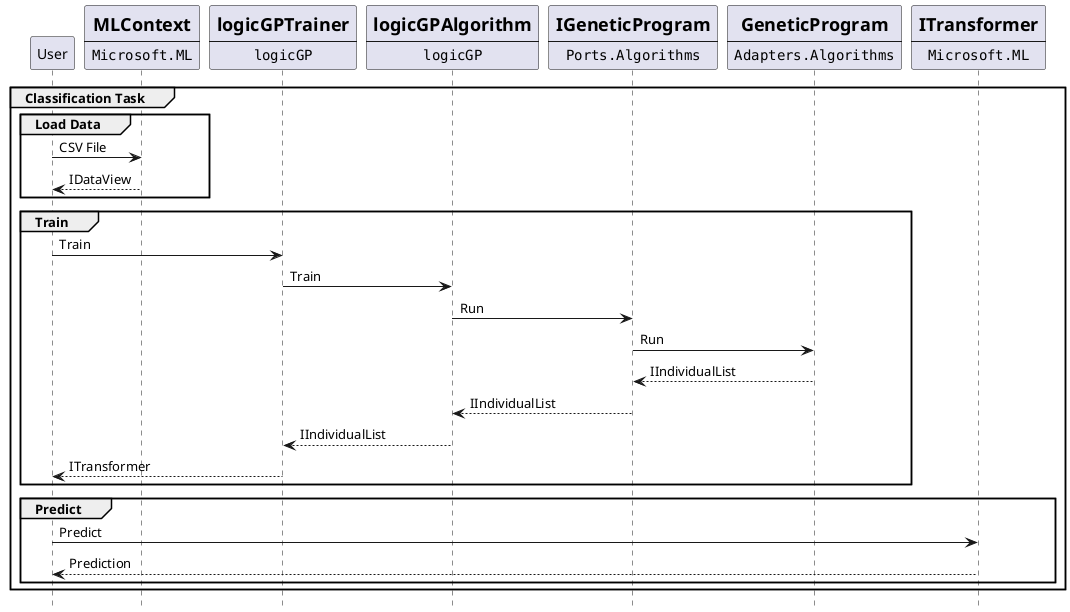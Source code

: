 @startuml

hide footbox

participant User

participant Context [
    =MLContext
    ----
    ""Microsoft.ML""
]

participant Trainer [
    =logicGPTrainer
    ----
    ""logicGP""
]

participant Algorithm [
    =logicGPAlgorithm
    ----
    ""logicGP""
]

participant GPAlgorithmPort [
    =IGeneticProgram
    ----
    ""Ports.Algorithms""
]

participant GPAlgorithmAdapter [
    =GeneticProgram
    ----
    ""Adapters.Algorithms""
]

participant Model [
    =ITransformer
    ----
    ""Microsoft.ML""
]




group Classification Task
    group Load Data
        User -> Context: CSV File
        User <-- Context: IDataView
    end   
    group Train
        User -> Trainer: Train
        Trainer -> Algorithm: Train
        Algorithm -> GPAlgorithmPort: Run
        GPAlgorithmPort -> GPAlgorithmAdapter: Run
        GPAlgorithmPort <-- GPAlgorithmAdapter: IIndividualList
        Algorithm <-- GPAlgorithmPort: IIndividualList
        Trainer <-- Algorithm: IIndividualList
        User <-- Trainer: ITransformer
    end
    group Predict
        User -> Model: Predict
        User <-- Model: Prediction
    end
end

@enduml
